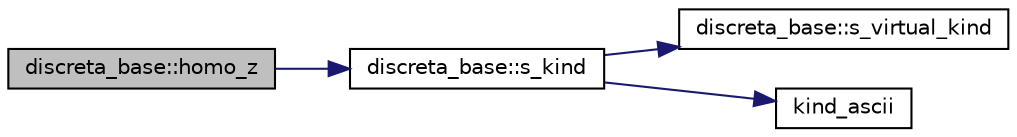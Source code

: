 digraph "discreta_base::homo_z"
{
  edge [fontname="Helvetica",fontsize="10",labelfontname="Helvetica",labelfontsize="10"];
  node [fontname="Helvetica",fontsize="10",shape=record];
  rankdir="LR";
  Node13251 [label="discreta_base::homo_z",height=0.2,width=0.4,color="black", fillcolor="grey75", style="filled", fontcolor="black"];
  Node13251 -> Node13252 [color="midnightblue",fontsize="10",style="solid",fontname="Helvetica"];
  Node13252 [label="discreta_base::s_kind",height=0.2,width=0.4,color="black", fillcolor="white", style="filled",URL="$d7/d71/classdiscreta__base.html#a8a830025c74adbbc3362418a7c2ba157"];
  Node13252 -> Node13253 [color="midnightblue",fontsize="10",style="solid",fontname="Helvetica"];
  Node13253 [label="discreta_base::s_virtual_kind",height=0.2,width=0.4,color="black", fillcolor="white", style="filled",URL="$d7/d71/classdiscreta__base.html#a52778a6d6943a468be083d0785d418fb"];
  Node13252 -> Node13254 [color="midnightblue",fontsize="10",style="solid",fontname="Helvetica"];
  Node13254 [label="kind_ascii",height=0.2,width=0.4,color="black", fillcolor="white", style="filled",URL="$d9/d60/discreta_8h.html#ad0ce825a9f29bc6cec27e1b64cfe27bf"];
}
